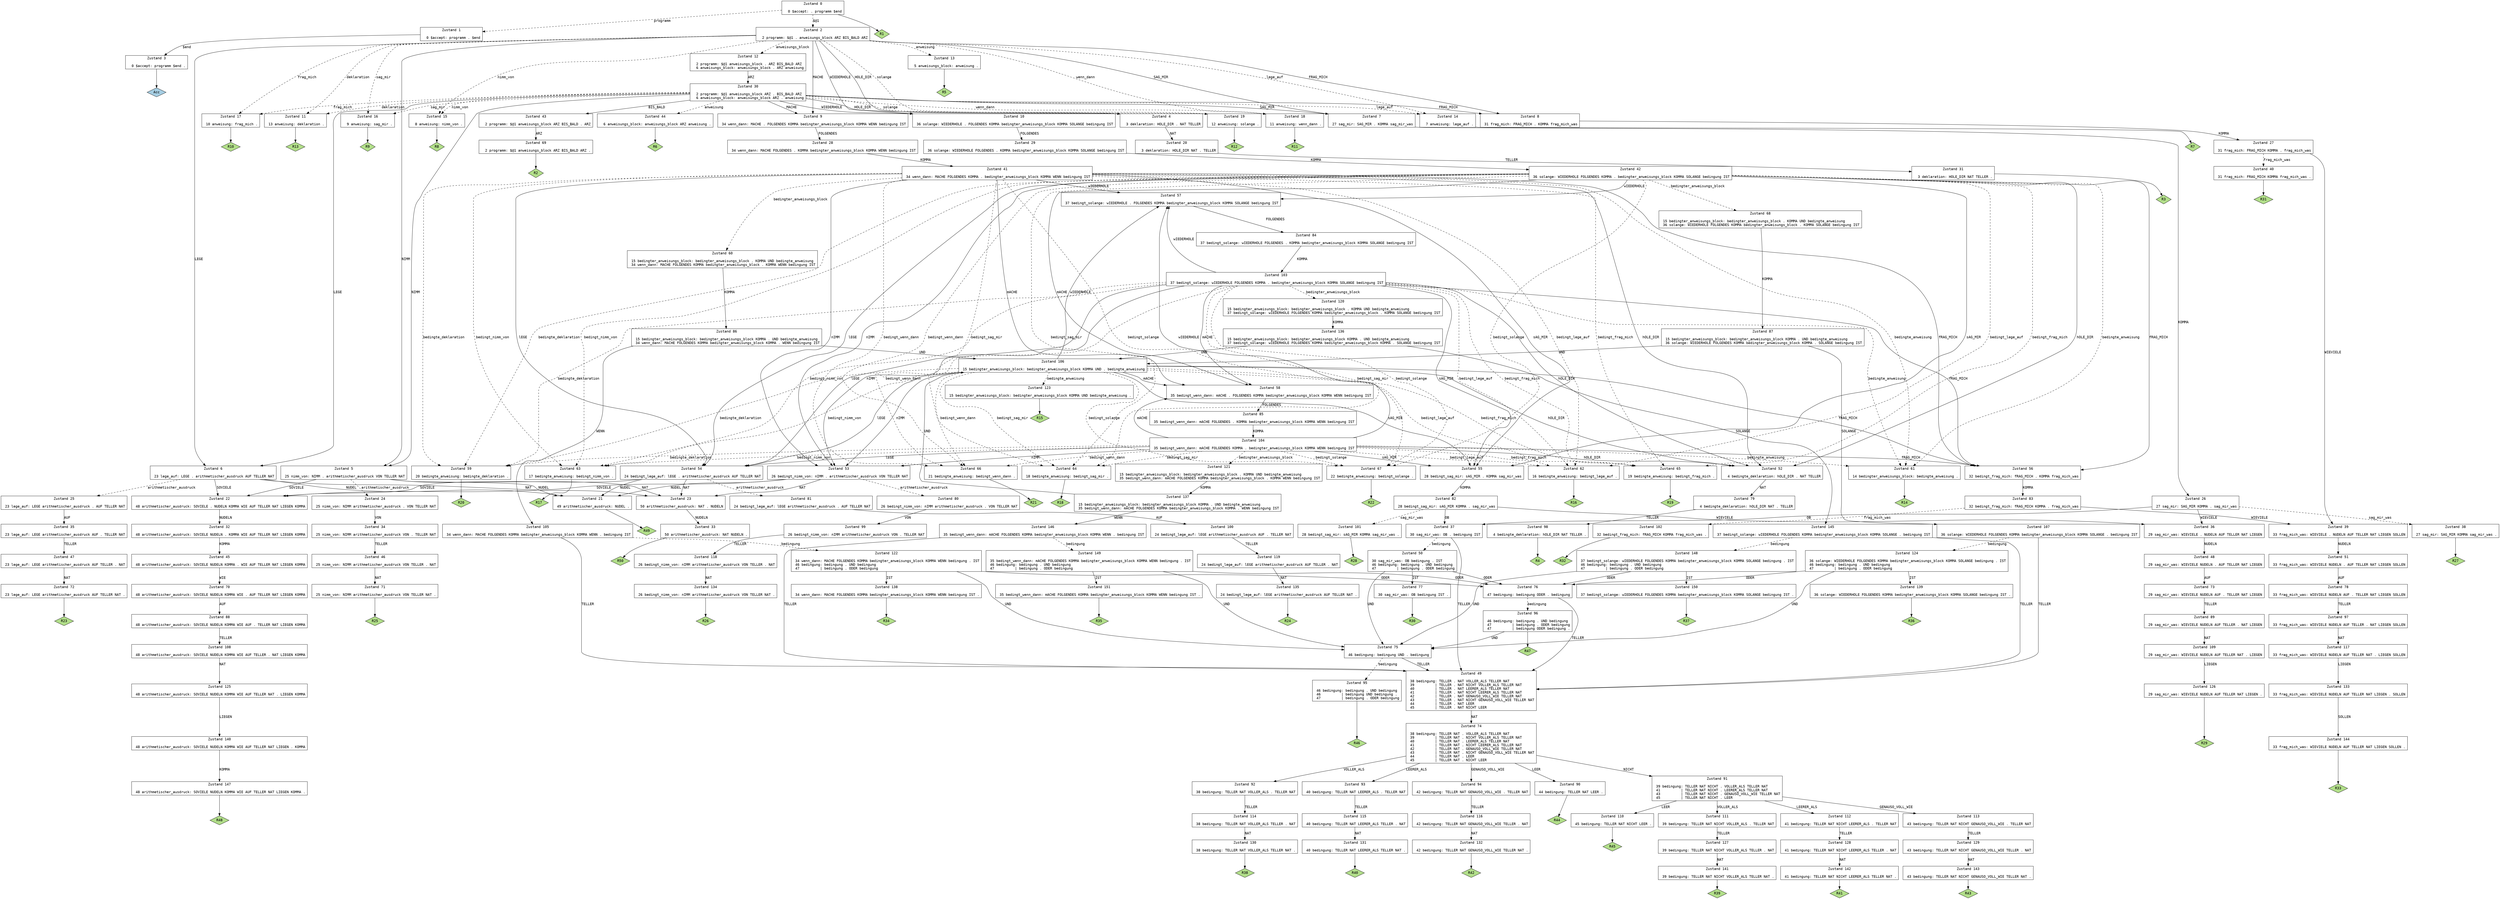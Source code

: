// Generiert durch GNU Bison 3.0.4.
// Melden Sie Fehler an <bug-bison@gnu.org>.
// Homepage: <http://www.gnu.org/software/bison/>.

digraph "parser.y"
{
  node [fontname = courier, shape = box, colorscheme = paired6]
  edge [fontname = courier]

  0 [label="Zustand 0\n\l  0 $accept: . programm $end\l"]
  0 -> 1 [style=dashed label="programm"]
  0 -> 2 [style=dashed label="$@1"]
  0 -> "0R1" [style=solid]
 "0R1" [label="R1", fillcolor=3, shape=diamond, style=filled]
  1 [label="Zustand 1\n\l  0 $accept: programm . $end\l"]
  1 -> 3 [style=solid label="$end"]
  2 [label="Zustand 2\n\l  2 programm: $@1 . anweisungs_block ARZ BIS_BALD ARZ\l"]
  2 -> 4 [style=solid label="HOLE_DIR"]
  2 -> 5 [style=solid label="NIMM"]
  2 -> 6 [style=solid label="LEGE"]
  2 -> 7 [style=solid label="SAG_MIR"]
  2 -> 8 [style=solid label="FRAG_MICH"]
  2 -> 9 [style=solid label="MACHE"]
  2 -> 10 [style=solid label="WIEDERHOLE"]
  2 -> 11 [style=dashed label="deklaration"]
  2 -> 12 [style=dashed label="anweisungs_block"]
  2 -> 13 [style=dashed label="anweisung"]
  2 -> 14 [style=dashed label="lege_auf"]
  2 -> 15 [style=dashed label="nimm_von"]
  2 -> 16 [style=dashed label="sag_mir"]
  2 -> 17 [style=dashed label="frag_mich"]
  2 -> 18 [style=dashed label="wenn_dann"]
  2 -> 19 [style=dashed label="solange"]
  3 [label="Zustand 3\n\l  0 $accept: programm $end .\l"]
  3 -> "3R0" [style=solid]
 "3R0" [label="Acc", fillcolor=1, shape=diamond, style=filled]
  4 [label="Zustand 4\n\l  3 deklaration: HOLE_DIR . NAT TELLER\l"]
  4 -> 20 [style=solid label="NAT"]
  5 [label="Zustand 5\n\l 25 nimm_von: NIMM . arithmetischer_ausdruck VON TELLER NAT\l"]
  5 -> 21 [style=solid label="NUDEL"]
  5 -> 22 [style=solid label="SOVIELE"]
  5 -> 23 [style=solid label="NAT"]
  5 -> 24 [style=dashed label="arithmetischer_ausdruck"]
  6 [label="Zustand 6\n\l 23 lege_auf: LEGE . arithmetischer_ausdruck AUF TELLER NAT\l"]
  6 -> 21 [style=solid label="NUDEL"]
  6 -> 22 [style=solid label="SOVIELE"]
  6 -> 23 [style=solid label="NAT"]
  6 -> 25 [style=dashed label="arithmetischer_ausdruck"]
  7 [label="Zustand 7\n\l 27 sag_mir: SAG_MIR . KOMMA sag_mir_was\l"]
  7 -> 26 [style=solid label="KOMMA"]
  8 [label="Zustand 8\n\l 31 frag_mich: FRAG_MICH . KOMMA frag_mich_was\l"]
  8 -> 27 [style=solid label="KOMMA"]
  9 [label="Zustand 9\n\l 34 wenn_dann: MACHE . FOLGENDES KOMMA bedingter_anweisungs_block KOMMA WENN bedingung IST\l"]
  9 -> 28 [style=solid label="FOLGENDES"]
  10 [label="Zustand 10\n\l 36 solange: WIEDERHOLE . FOLGENDES KOMMA bedingter_anweisungs_block KOMMA SOLANGE bedingung IST\l"]
  10 -> 29 [style=solid label="FOLGENDES"]
  11 [label="Zustand 11\n\l 13 anweisung: deklaration .\l"]
  11 -> "11R13" [style=solid]
 "11R13" [label="R13", fillcolor=3, shape=diamond, style=filled]
  12 [label="Zustand 12\n\l  2 programm: $@1 anweisungs_block . ARZ BIS_BALD ARZ\l  6 anweisungs_block: anweisungs_block . ARZ anweisung\l"]
  12 -> 30 [style=solid label="ARZ"]
  13 [label="Zustand 13\n\l  5 anweisungs_block: anweisung .\l"]
  13 -> "13R5" [style=solid]
 "13R5" [label="R5", fillcolor=3, shape=diamond, style=filled]
  14 [label="Zustand 14\n\l  7 anweisung: lege_auf .\l"]
  14 -> "14R7" [style=solid]
 "14R7" [label="R7", fillcolor=3, shape=diamond, style=filled]
  15 [label="Zustand 15\n\l  8 anweisung: nimm_von .\l"]
  15 -> "15R8" [style=solid]
 "15R8" [label="R8", fillcolor=3, shape=diamond, style=filled]
  16 [label="Zustand 16\n\l  9 anweisung: sag_mir .\l"]
  16 -> "16R9" [style=solid]
 "16R9" [label="R9", fillcolor=3, shape=diamond, style=filled]
  17 [label="Zustand 17\n\l 10 anweisung: frag_mich .\l"]
  17 -> "17R10" [style=solid]
 "17R10" [label="R10", fillcolor=3, shape=diamond, style=filled]
  18 [label="Zustand 18\n\l 11 anweisung: wenn_dann .\l"]
  18 -> "18R11" [style=solid]
 "18R11" [label="R11", fillcolor=3, shape=diamond, style=filled]
  19 [label="Zustand 19\n\l 12 anweisung: solange .\l"]
  19 -> "19R12" [style=solid]
 "19R12" [label="R12", fillcolor=3, shape=diamond, style=filled]
  20 [label="Zustand 20\n\l  3 deklaration: HOLE_DIR NAT . TELLER\l"]
  20 -> 31 [style=solid label="TELLER"]
  21 [label="Zustand 21\n\l 49 arithmetischer_ausdruck: NUDEL .\l"]
  21 -> "21R49" [style=solid]
 "21R49" [label="R49", fillcolor=3, shape=diamond, style=filled]
  22 [label="Zustand 22\n\l 48 arithmetischer_ausdruck: SOVIELE . NUDELN KOMMA WIE AUF TELLER NAT LIEGEN KOMMA\l"]
  22 -> 32 [style=solid label="NUDELN"]
  23 [label="Zustand 23\n\l 50 arithmetischer_ausdruck: NAT . NUDELN\l"]
  23 -> 33 [style=solid label="NUDELN"]
  24 [label="Zustand 24\n\l 25 nimm_von: NIMM arithmetischer_ausdruck . VON TELLER NAT\l"]
  24 -> 34 [style=solid label="VON"]
  25 [label="Zustand 25\n\l 23 lege_auf: LEGE arithmetischer_ausdruck . AUF TELLER NAT\l"]
  25 -> 35 [style=solid label="AUF"]
  26 [label="Zustand 26\n\l 27 sag_mir: SAG_MIR KOMMA . sag_mir_was\l"]
  26 -> 36 [style=solid label="WIEVIELE"]
  26 -> 37 [style=solid label="OB"]
  26 -> 38 [style=dashed label="sag_mir_was"]
  27 [label="Zustand 27\n\l 31 frag_mich: FRAG_MICH KOMMA . frag_mich_was\l"]
  27 -> 39 [style=solid label="WIEVIELE"]
  27 -> 40 [style=dashed label="frag_mich_was"]
  28 [label="Zustand 28\n\l 34 wenn_dann: MACHE FOLGENDES . KOMMA bedingter_anweisungs_block KOMMA WENN bedingung IST\l"]
  28 -> 41 [style=solid label="KOMMA"]
  29 [label="Zustand 29\n\l 36 solange: WIEDERHOLE FOLGENDES . KOMMA bedingter_anweisungs_block KOMMA SOLANGE bedingung IST\l"]
  29 -> 42 [style=solid label="KOMMA"]
  30 [label="Zustand 30\n\l  2 programm: $@1 anweisungs_block ARZ . BIS_BALD ARZ\l  6 anweisungs_block: anweisungs_block ARZ . anweisung\l"]
  30 -> 4 [style=solid label="HOLE_DIR"]
  30 -> 5 [style=solid label="NIMM"]
  30 -> 6 [style=solid label="LEGE"]
  30 -> 7 [style=solid label="SAG_MIR"]
  30 -> 8 [style=solid label="FRAG_MICH"]
  30 -> 9 [style=solid label="MACHE"]
  30 -> 10 [style=solid label="WIEDERHOLE"]
  30 -> 43 [style=solid label="BIS_BALD"]
  30 -> 11 [style=dashed label="deklaration"]
  30 -> 44 [style=dashed label="anweisung"]
  30 -> 14 [style=dashed label="lege_auf"]
  30 -> 15 [style=dashed label="nimm_von"]
  30 -> 16 [style=dashed label="sag_mir"]
  30 -> 17 [style=dashed label="frag_mich"]
  30 -> 18 [style=dashed label="wenn_dann"]
  30 -> 19 [style=dashed label="solange"]
  31 [label="Zustand 31\n\l  3 deklaration: HOLE_DIR NAT TELLER .\l"]
  31 -> "31R3" [style=solid]
 "31R3" [label="R3", fillcolor=3, shape=diamond, style=filled]
  32 [label="Zustand 32\n\l 48 arithmetischer_ausdruck: SOVIELE NUDELN . KOMMA WIE AUF TELLER NAT LIEGEN KOMMA\l"]
  32 -> 45 [style=solid label="KOMMA"]
  33 [label="Zustand 33\n\l 50 arithmetischer_ausdruck: NAT NUDELN .\l"]
  33 -> "33R50" [style=solid]
 "33R50" [label="R50", fillcolor=3, shape=diamond, style=filled]
  34 [label="Zustand 34\n\l 25 nimm_von: NIMM arithmetischer_ausdruck VON . TELLER NAT\l"]
  34 -> 46 [style=solid label="TELLER"]
  35 [label="Zustand 35\n\l 23 lege_auf: LEGE arithmetischer_ausdruck AUF . TELLER NAT\l"]
  35 -> 47 [style=solid label="TELLER"]
  36 [label="Zustand 36\n\l 29 sag_mir_was: WIEVIELE . NUDELN AUF TELLER NAT LIEGEN\l"]
  36 -> 48 [style=solid label="NUDELN"]
  37 [label="Zustand 37\n\l 30 sag_mir_was: OB . bedingung IST\l"]
  37 -> 49 [style=solid label="TELLER"]
  37 -> 50 [style=dashed label="bedingung"]
  38 [label="Zustand 38\n\l 27 sag_mir: SAG_MIR KOMMA sag_mir_was .\l"]
  38 -> "38R27" [style=solid]
 "38R27" [label="R27", fillcolor=3, shape=diamond, style=filled]
  39 [label="Zustand 39\n\l 33 frag_mich_was: WIEVIELE . NUDELN AUF TELLER NAT LIEGEN SOLLEN\l"]
  39 -> 51 [style=solid label="NUDELN"]
  40 [label="Zustand 40\n\l 31 frag_mich: FRAG_MICH KOMMA frag_mich_was .\l"]
  40 -> "40R31" [style=solid]
 "40R31" [label="R31", fillcolor=3, shape=diamond, style=filled]
  41 [label="Zustand 41\n\l 34 wenn_dann: MACHE FOLGENDES KOMMA . bedingter_anweisungs_block KOMMA WENN bedingung IST\l"]
  41 -> 52 [style=solid label="hOLE_DIR"]
  41 -> 53 [style=solid label="nIMM"]
  41 -> 54 [style=solid label="lEGE"]
  41 -> 55 [style=solid label="sAG_MIR"]
  41 -> 56 [style=solid label="fRAG_MICH"]
  41 -> 57 [style=solid label="wIEDERHOLE"]
  41 -> 58 [style=solid label="mACHE"]
  41 -> 59 [style=dashed label="bedingte_deklaration"]
  41 -> 60 [style=dashed label="bedingter_anweisungs_block"]
  41 -> 61 [style=dashed label="bedingte_anweisung"]
  41 -> 62 [style=dashed label="bedingt_lege_auf"]
  41 -> 63 [style=dashed label="bedingt_nimm_von"]
  41 -> 64 [style=dashed label="bedingt_sag_mir"]
  41 -> 65 [style=dashed label="bedingt_frag_mich"]
  41 -> 66 [style=dashed label="bedingt_wenn_dann"]
  41 -> 67 [style=dashed label="bedingt_solange"]
  42 [label="Zustand 42\n\l 36 solange: WIEDERHOLE FOLGENDES KOMMA . bedingter_anweisungs_block KOMMA SOLANGE bedingung IST\l"]
  42 -> 52 [style=solid label="hOLE_DIR"]
  42 -> 53 [style=solid label="nIMM"]
  42 -> 54 [style=solid label="lEGE"]
  42 -> 55 [style=solid label="sAG_MIR"]
  42 -> 56 [style=solid label="fRAG_MICH"]
  42 -> 57 [style=solid label="wIEDERHOLE"]
  42 -> 58 [style=solid label="mACHE"]
  42 -> 59 [style=dashed label="bedingte_deklaration"]
  42 -> 68 [style=dashed label="bedingter_anweisungs_block"]
  42 -> 61 [style=dashed label="bedingte_anweisung"]
  42 -> 62 [style=dashed label="bedingt_lege_auf"]
  42 -> 63 [style=dashed label="bedingt_nimm_von"]
  42 -> 64 [style=dashed label="bedingt_sag_mir"]
  42 -> 65 [style=dashed label="bedingt_frag_mich"]
  42 -> 66 [style=dashed label="bedingt_wenn_dann"]
  42 -> 67 [style=dashed label="bedingt_solange"]
  43 [label="Zustand 43\n\l  2 programm: $@1 anweisungs_block ARZ BIS_BALD . ARZ\l"]
  43 -> 69 [style=solid label="ARZ"]
  44 [label="Zustand 44\n\l  6 anweisungs_block: anweisungs_block ARZ anweisung .\l"]
  44 -> "44R6" [style=solid]
 "44R6" [label="R6", fillcolor=3, shape=diamond, style=filled]
  45 [label="Zustand 45\n\l 48 arithmetischer_ausdruck: SOVIELE NUDELN KOMMA . WIE AUF TELLER NAT LIEGEN KOMMA\l"]
  45 -> 70 [style=solid label="WIE"]
  46 [label="Zustand 46\n\l 25 nimm_von: NIMM arithmetischer_ausdruck VON TELLER . NAT\l"]
  46 -> 71 [style=solid label="NAT"]
  47 [label="Zustand 47\n\l 23 lege_auf: LEGE arithmetischer_ausdruck AUF TELLER . NAT\l"]
  47 -> 72 [style=solid label="NAT"]
  48 [label="Zustand 48\n\l 29 sag_mir_was: WIEVIELE NUDELN . AUF TELLER NAT LIEGEN\l"]
  48 -> 73 [style=solid label="AUF"]
  49 [label="Zustand 49\n\l 38 bedingung: TELLER . NAT VOLLER_ALS TELLER NAT\l 39          | TELLER . NAT NICHT VOLLER_ALS TELLER NAT\l 40          | TELLER . NAT LEERER_ALS TELLER NAT\l 41          | TELLER . NAT NICHT LEERER_ALS TELLER NAT\l 42          | TELLER . NAT GENAUSO_VOLL_WIE TELLER NAT\l 43          | TELLER . NAT NICHT GENAUSO_VOLL_WIE TELLER NAT\l 44          | TELLER . NAT LEER\l 45          | TELLER . NAT NICHT LEER\l"]
  49 -> 74 [style=solid label="NAT"]
  50 [label="Zustand 50\n\l 30 sag_mir_was: OB bedingung . IST\l 46 bedingung: bedingung . UND bedingung\l 47          | bedingung . ODER bedingung\l"]
  50 -> 75 [style=solid label="UND"]
  50 -> 76 [style=solid label="ODER"]
  50 -> 77 [style=solid label="IST"]
  51 [label="Zustand 51\n\l 33 frag_mich_was: WIEVIELE NUDELN . AUF TELLER NAT LIEGEN SOLLEN\l"]
  51 -> 78 [style=solid label="AUF"]
  52 [label="Zustand 52\n\l  4 bedingte_deklaration: hOLE_DIR . NAT TELLER\l"]
  52 -> 79 [style=solid label="NAT"]
  53 [label="Zustand 53\n\l 26 bedingt_nimm_von: nIMM . arithmetischer_ausdruck VON TELLER NAT\l"]
  53 -> 21 [style=solid label="NUDEL"]
  53 -> 22 [style=solid label="SOVIELE"]
  53 -> 23 [style=solid label="NAT"]
  53 -> 80 [style=dashed label="arithmetischer_ausdruck"]
  54 [label="Zustand 54\n\l 24 bedingt_lege_auf: lEGE . arithmetischer_ausdruck AUF TELLER NAT\l"]
  54 -> 21 [style=solid label="NUDEL"]
  54 -> 22 [style=solid label="SOVIELE"]
  54 -> 23 [style=solid label="NAT"]
  54 -> 81 [style=dashed label="arithmetischer_ausdruck"]
  55 [label="Zustand 55\n\l 28 bedingt_sag_mir: sAG_MIR . KOMMA sag_mir_was\l"]
  55 -> 82 [style=solid label="KOMMA"]
  56 [label="Zustand 56\n\l 32 bedingt_frag_mich: fRAG_MICH . KOMMA frag_mich_was\l"]
  56 -> 83 [style=solid label="KOMMA"]
  57 [label="Zustand 57\n\l 37 bedingt_solange: wIEDERHOLE . FOLGENDES KOMMA bedingter_anweisungs_block KOMMA SOLANGE bedingung IST\l"]
  57 -> 84 [style=solid label="FOLGENDES"]
  58 [label="Zustand 58\n\l 35 bedingt_wenn_dann: mACHE . FOLGENDES KOMMA bedingter_anweisungs_block KOMMA WENN bedingung IST\l"]
  58 -> 85 [style=solid label="FOLGENDES"]
  59 [label="Zustand 59\n\l 20 bedingte_anweisung: bedingte_deklaration .\l"]
  59 -> "59R20" [style=solid]
 "59R20" [label="R20", fillcolor=3, shape=diamond, style=filled]
  60 [label="Zustand 60\n\l 15 bedingter_anweisungs_block: bedingter_anweisungs_block . KOMMA UND bedingte_anweisung\l 34 wenn_dann: MACHE FOLGENDES KOMMA bedingter_anweisungs_block . KOMMA WENN bedingung IST\l"]
  60 -> 86 [style=solid label="KOMMA"]
  61 [label="Zustand 61\n\l 14 bedingter_anweisungs_block: bedingte_anweisung .\l"]
  61 -> "61R14" [style=solid]
 "61R14" [label="R14", fillcolor=3, shape=diamond, style=filled]
  62 [label="Zustand 62\n\l 16 bedingte_anweisung: bedingt_lege_auf .\l"]
  62 -> "62R16" [style=solid]
 "62R16" [label="R16", fillcolor=3, shape=diamond, style=filled]
  63 [label="Zustand 63\n\l 17 bedingte_anweisung: bedingt_nimm_von .\l"]
  63 -> "63R17" [style=solid]
 "63R17" [label="R17", fillcolor=3, shape=diamond, style=filled]
  64 [label="Zustand 64\n\l 18 bedingte_anweisung: bedingt_sag_mir .\l"]
  64 -> "64R18" [style=solid]
 "64R18" [label="R18", fillcolor=3, shape=diamond, style=filled]
  65 [label="Zustand 65\n\l 19 bedingte_anweisung: bedingt_frag_mich .\l"]
  65 -> "65R19" [style=solid]
 "65R19" [label="R19", fillcolor=3, shape=diamond, style=filled]
  66 [label="Zustand 66\n\l 21 bedingte_anweisung: bedingt_wenn_dann .\l"]
  66 -> "66R21" [style=solid]
 "66R21" [label="R21", fillcolor=3, shape=diamond, style=filled]
  67 [label="Zustand 67\n\l 22 bedingte_anweisung: bedingt_solange .\l"]
  67 -> "67R22" [style=solid]
 "67R22" [label="R22", fillcolor=3, shape=diamond, style=filled]
  68 [label="Zustand 68\n\l 15 bedingter_anweisungs_block: bedingter_anweisungs_block . KOMMA UND bedingte_anweisung\l 36 solange: WIEDERHOLE FOLGENDES KOMMA bedingter_anweisungs_block . KOMMA SOLANGE bedingung IST\l"]
  68 -> 87 [style=solid label="KOMMA"]
  69 [label="Zustand 69\n\l  2 programm: $@1 anweisungs_block ARZ BIS_BALD ARZ .\l"]
  69 -> "69R2" [style=solid]
 "69R2" [label="R2", fillcolor=3, shape=diamond, style=filled]
  70 [label="Zustand 70\n\l 48 arithmetischer_ausdruck: SOVIELE NUDELN KOMMA WIE . AUF TELLER NAT LIEGEN KOMMA\l"]
  70 -> 88 [style=solid label="AUF"]
  71 [label="Zustand 71\n\l 25 nimm_von: NIMM arithmetischer_ausdruck VON TELLER NAT .\l"]
  71 -> "71R25" [style=solid]
 "71R25" [label="R25", fillcolor=3, shape=diamond, style=filled]
  72 [label="Zustand 72\n\l 23 lege_auf: LEGE arithmetischer_ausdruck AUF TELLER NAT .\l"]
  72 -> "72R23" [style=solid]
 "72R23" [label="R23", fillcolor=3, shape=diamond, style=filled]
  73 [label="Zustand 73\n\l 29 sag_mir_was: WIEVIELE NUDELN AUF . TELLER NAT LIEGEN\l"]
  73 -> 89 [style=solid label="TELLER"]
  74 [label="Zustand 74\n\l 38 bedingung: TELLER NAT . VOLLER_ALS TELLER NAT\l 39          | TELLER NAT . NICHT VOLLER_ALS TELLER NAT\l 40          | TELLER NAT . LEERER_ALS TELLER NAT\l 41          | TELLER NAT . NICHT LEERER_ALS TELLER NAT\l 42          | TELLER NAT . GENAUSO_VOLL_WIE TELLER NAT\l 43          | TELLER NAT . NICHT GENAUSO_VOLL_WIE TELLER NAT\l 44          | TELLER NAT . LEER\l 45          | TELLER NAT . NICHT LEER\l"]
  74 -> 90 [style=solid label="LEER"]
  74 -> 91 [style=solid label="NICHT"]
  74 -> 92 [style=solid label="VOLLER_ALS"]
  74 -> 93 [style=solid label="LEERER_ALS"]
  74 -> 94 [style=solid label="GENAUSO_VOLL_WIE"]
  75 [label="Zustand 75\n\l 46 bedingung: bedingung UND . bedingung\l"]
  75 -> 49 [style=solid label="TELLER"]
  75 -> 95 [style=dashed label="bedingung"]
  76 [label="Zustand 76\n\l 47 bedingung: bedingung ODER . bedingung\l"]
  76 -> 49 [style=solid label="TELLER"]
  76 -> 96 [style=dashed label="bedingung"]
  77 [label="Zustand 77\n\l 30 sag_mir_was: OB bedingung IST .\l"]
  77 -> "77R30" [style=solid]
 "77R30" [label="R30", fillcolor=3, shape=diamond, style=filled]
  78 [label="Zustand 78\n\l 33 frag_mich_was: WIEVIELE NUDELN AUF . TELLER NAT LIEGEN SOLLEN\l"]
  78 -> 97 [style=solid label="TELLER"]
  79 [label="Zustand 79\n\l  4 bedingte_deklaration: hOLE_DIR NAT . TELLER\l"]
  79 -> 98 [style=solid label="TELLER"]
  80 [label="Zustand 80\n\l 26 bedingt_nimm_von: nIMM arithmetischer_ausdruck . VON TELLER NAT\l"]
  80 -> 99 [style=solid label="VON"]
  81 [label="Zustand 81\n\l 24 bedingt_lege_auf: lEGE arithmetischer_ausdruck . AUF TELLER NAT\l"]
  81 -> 100 [style=solid label="AUF"]
  82 [label="Zustand 82\n\l 28 bedingt_sag_mir: sAG_MIR KOMMA . sag_mir_was\l"]
  82 -> 36 [style=solid label="WIEVIELE"]
  82 -> 37 [style=solid label="OB"]
  82 -> 101 [style=dashed label="sag_mir_was"]
  83 [label="Zustand 83\n\l 32 bedingt_frag_mich: fRAG_MICH KOMMA . frag_mich_was\l"]
  83 -> 39 [style=solid label="WIEVIELE"]
  83 -> 102 [style=dashed label="frag_mich_was"]
  84 [label="Zustand 84\n\l 37 bedingt_solange: wIEDERHOLE FOLGENDES . KOMMA bedingter_anweisungs_block KOMMA SOLANGE bedingung IST\l"]
  84 -> 103 [style=solid label="KOMMA"]
  85 [label="Zustand 85\n\l 35 bedingt_wenn_dann: mACHE FOLGENDES . KOMMA bedingter_anweisungs_block KOMMA WENN bedingung IST\l"]
  85 -> 104 [style=solid label="KOMMA"]
  86 [label="Zustand 86\n\l 15 bedingter_anweisungs_block: bedingter_anweisungs_block KOMMA . UND bedingte_anweisung\l 34 wenn_dann: MACHE FOLGENDES KOMMA bedingter_anweisungs_block KOMMA . WENN bedingung IST\l"]
  86 -> 105 [style=solid label="WENN"]
  86 -> 106 [style=solid label="UND"]
  87 [label="Zustand 87\n\l 15 bedingter_anweisungs_block: bedingter_anweisungs_block KOMMA . UND bedingte_anweisung\l 36 solange: WIEDERHOLE FOLGENDES KOMMA bedingter_anweisungs_block KOMMA . SOLANGE bedingung IST\l"]
  87 -> 107 [style=solid label="SOLANGE"]
  87 -> 106 [style=solid label="UND"]
  88 [label="Zustand 88\n\l 48 arithmetischer_ausdruck: SOVIELE NUDELN KOMMA WIE AUF . TELLER NAT LIEGEN KOMMA\l"]
  88 -> 108 [style=solid label="TELLER"]
  89 [label="Zustand 89\n\l 29 sag_mir_was: WIEVIELE NUDELN AUF TELLER . NAT LIEGEN\l"]
  89 -> 109 [style=solid label="NAT"]
  90 [label="Zustand 90\n\l 44 bedingung: TELLER NAT LEER .\l"]
  90 -> "90R44" [style=solid]
 "90R44" [label="R44", fillcolor=3, shape=diamond, style=filled]
  91 [label="Zustand 91\n\l 39 bedingung: TELLER NAT NICHT . VOLLER_ALS TELLER NAT\l 41          | TELLER NAT NICHT . LEERER_ALS TELLER NAT\l 43          | TELLER NAT NICHT . GENAUSO_VOLL_WIE TELLER NAT\l 45          | TELLER NAT NICHT . LEER\l"]
  91 -> 110 [style=solid label="LEER"]
  91 -> 111 [style=solid label="VOLLER_ALS"]
  91 -> 112 [style=solid label="LEERER_ALS"]
  91 -> 113 [style=solid label="GENAUSO_VOLL_WIE"]
  92 [label="Zustand 92\n\l 38 bedingung: TELLER NAT VOLLER_ALS . TELLER NAT\l"]
  92 -> 114 [style=solid label="TELLER"]
  93 [label="Zustand 93\n\l 40 bedingung: TELLER NAT LEERER_ALS . TELLER NAT\l"]
  93 -> 115 [style=solid label="TELLER"]
  94 [label="Zustand 94\n\l 42 bedingung: TELLER NAT GENAUSO_VOLL_WIE . TELLER NAT\l"]
  94 -> 116 [style=solid label="TELLER"]
  95 [label="Zustand 95\n\l 46 bedingung: bedingung . UND bedingung\l 46          | bedingung UND bedingung .\l 47          | bedingung . ODER bedingung\l"]
  95 -> "95R46" [style=solid]
 "95R46" [label="R46", fillcolor=3, shape=diamond, style=filled]
  96 [label="Zustand 96\n\l 46 bedingung: bedingung . UND bedingung\l 47          | bedingung . ODER bedingung\l 47          | bedingung ODER bedingung .\l"]
  96 -> 75 [style=solid label="UND"]
  96 -> "96R47" [style=solid]
 "96R47" [label="R47", fillcolor=3, shape=diamond, style=filled]
  97 [label="Zustand 97\n\l 33 frag_mich_was: WIEVIELE NUDELN AUF TELLER . NAT LIEGEN SOLLEN\l"]
  97 -> 117 [style=solid label="NAT"]
  98 [label="Zustand 98\n\l  4 bedingte_deklaration: hOLE_DIR NAT TELLER .\l"]
  98 -> "98R4" [style=solid]
 "98R4" [label="R4", fillcolor=3, shape=diamond, style=filled]
  99 [label="Zustand 99\n\l 26 bedingt_nimm_von: nIMM arithmetischer_ausdruck VON . TELLER NAT\l"]
  99 -> 118 [style=solid label="TELLER"]
  100 [label="Zustand 100\n\l 24 bedingt_lege_auf: lEGE arithmetischer_ausdruck AUF . TELLER NAT\l"]
  100 -> 119 [style=solid label="TELLER"]
  101 [label="Zustand 101\n\l 28 bedingt_sag_mir: sAG_MIR KOMMA sag_mir_was .\l"]
  101 -> "101R28" [style=solid]
 "101R28" [label="R28", fillcolor=3, shape=diamond, style=filled]
  102 [label="Zustand 102\n\l 32 bedingt_frag_mich: fRAG_MICH KOMMA frag_mich_was .\l"]
  102 -> "102R32" [style=solid]
 "102R32" [label="R32", fillcolor=3, shape=diamond, style=filled]
  103 [label="Zustand 103\n\l 37 bedingt_solange: wIEDERHOLE FOLGENDES KOMMA . bedingter_anweisungs_block KOMMA SOLANGE bedingung IST\l"]
  103 -> 52 [style=solid label="hOLE_DIR"]
  103 -> 53 [style=solid label="nIMM"]
  103 -> 54 [style=solid label="lEGE"]
  103 -> 55 [style=solid label="sAG_MIR"]
  103 -> 56 [style=solid label="fRAG_MICH"]
  103 -> 57 [style=solid label="wIEDERHOLE"]
  103 -> 58 [style=solid label="mACHE"]
  103 -> 59 [style=dashed label="bedingte_deklaration"]
  103 -> 120 [style=dashed label="bedingter_anweisungs_block"]
  103 -> 61 [style=dashed label="bedingte_anweisung"]
  103 -> 62 [style=dashed label="bedingt_lege_auf"]
  103 -> 63 [style=dashed label="bedingt_nimm_von"]
  103 -> 64 [style=dashed label="bedingt_sag_mir"]
  103 -> 65 [style=dashed label="bedingt_frag_mich"]
  103 -> 66 [style=dashed label="bedingt_wenn_dann"]
  103 -> 67 [style=dashed label="bedingt_solange"]
  104 [label="Zustand 104\n\l 35 bedingt_wenn_dann: mACHE FOLGENDES KOMMA . bedingter_anweisungs_block KOMMA WENN bedingung IST\l"]
  104 -> 52 [style=solid label="hOLE_DIR"]
  104 -> 53 [style=solid label="nIMM"]
  104 -> 54 [style=solid label="lEGE"]
  104 -> 55 [style=solid label="sAG_MIR"]
  104 -> 56 [style=solid label="fRAG_MICH"]
  104 -> 57 [style=solid label="wIEDERHOLE"]
  104 -> 58 [style=solid label="mACHE"]
  104 -> 59 [style=dashed label="bedingte_deklaration"]
  104 -> 121 [style=dashed label="bedingter_anweisungs_block"]
  104 -> 61 [style=dashed label="bedingte_anweisung"]
  104 -> 62 [style=dashed label="bedingt_lege_auf"]
  104 -> 63 [style=dashed label="bedingt_nimm_von"]
  104 -> 64 [style=dashed label="bedingt_sag_mir"]
  104 -> 65 [style=dashed label="bedingt_frag_mich"]
  104 -> 66 [style=dashed label="bedingt_wenn_dann"]
  104 -> 67 [style=dashed label="bedingt_solange"]
  105 [label="Zustand 105\n\l 34 wenn_dann: MACHE FOLGENDES KOMMA bedingter_anweisungs_block KOMMA WENN . bedingung IST\l"]
  105 -> 49 [style=solid label="TELLER"]
  105 -> 122 [style=dashed label="bedingung"]
  106 [label="Zustand 106\n\l 15 bedingter_anweisungs_block: bedingter_anweisungs_block KOMMA UND . bedingte_anweisung\l"]
  106 -> 52 [style=solid label="hOLE_DIR"]
  106 -> 53 [style=solid label="nIMM"]
  106 -> 54 [style=solid label="lEGE"]
  106 -> 55 [style=solid label="sAG_MIR"]
  106 -> 56 [style=solid label="fRAG_MICH"]
  106 -> 57 [style=solid label="wIEDERHOLE"]
  106 -> 58 [style=solid label="mACHE"]
  106 -> 59 [style=dashed label="bedingte_deklaration"]
  106 -> 123 [style=dashed label="bedingte_anweisung"]
  106 -> 62 [style=dashed label="bedingt_lege_auf"]
  106 -> 63 [style=dashed label="bedingt_nimm_von"]
  106 -> 64 [style=dashed label="bedingt_sag_mir"]
  106 -> 65 [style=dashed label="bedingt_frag_mich"]
  106 -> 66 [style=dashed label="bedingt_wenn_dann"]
  106 -> 67 [style=dashed label="bedingt_solange"]
  107 [label="Zustand 107\n\l 36 solange: WIEDERHOLE FOLGENDES KOMMA bedingter_anweisungs_block KOMMA SOLANGE . bedingung IST\l"]
  107 -> 49 [style=solid label="TELLER"]
  107 -> 124 [style=dashed label="bedingung"]
  108 [label="Zustand 108\n\l 48 arithmetischer_ausdruck: SOVIELE NUDELN KOMMA WIE AUF TELLER . NAT LIEGEN KOMMA\l"]
  108 -> 125 [style=solid label="NAT"]
  109 [label="Zustand 109\n\l 29 sag_mir_was: WIEVIELE NUDELN AUF TELLER NAT . LIEGEN\l"]
  109 -> 126 [style=solid label="LIEGEN"]
  110 [label="Zustand 110\n\l 45 bedingung: TELLER NAT NICHT LEER .\l"]
  110 -> "110R45" [style=solid]
 "110R45" [label="R45", fillcolor=3, shape=diamond, style=filled]
  111 [label="Zustand 111\n\l 39 bedingung: TELLER NAT NICHT VOLLER_ALS . TELLER NAT\l"]
  111 -> 127 [style=solid label="TELLER"]
  112 [label="Zustand 112\n\l 41 bedingung: TELLER NAT NICHT LEERER_ALS . TELLER NAT\l"]
  112 -> 128 [style=solid label="TELLER"]
  113 [label="Zustand 113\n\l 43 bedingung: TELLER NAT NICHT GENAUSO_VOLL_WIE . TELLER NAT\l"]
  113 -> 129 [style=solid label="TELLER"]
  114 [label="Zustand 114\n\l 38 bedingung: TELLER NAT VOLLER_ALS TELLER . NAT\l"]
  114 -> 130 [style=solid label="NAT"]
  115 [label="Zustand 115\n\l 40 bedingung: TELLER NAT LEERER_ALS TELLER . NAT\l"]
  115 -> 131 [style=solid label="NAT"]
  116 [label="Zustand 116\n\l 42 bedingung: TELLER NAT GENAUSO_VOLL_WIE TELLER . NAT\l"]
  116 -> 132 [style=solid label="NAT"]
  117 [label="Zustand 117\n\l 33 frag_mich_was: WIEVIELE NUDELN AUF TELLER NAT . LIEGEN SOLLEN\l"]
  117 -> 133 [style=solid label="LIEGEN"]
  118 [label="Zustand 118\n\l 26 bedingt_nimm_von: nIMM arithmetischer_ausdruck VON TELLER . NAT\l"]
  118 -> 134 [style=solid label="NAT"]
  119 [label="Zustand 119\n\l 24 bedingt_lege_auf: lEGE arithmetischer_ausdruck AUF TELLER . NAT\l"]
  119 -> 135 [style=solid label="NAT"]
  120 [label="Zustand 120\n\l 15 bedingter_anweisungs_block: bedingter_anweisungs_block . KOMMA UND bedingte_anweisung\l 37 bedingt_solange: wIEDERHOLE FOLGENDES KOMMA bedingter_anweisungs_block . KOMMA SOLANGE bedingung IST\l"]
  120 -> 136 [style=solid label="KOMMA"]
  121 [label="Zustand 121\n\l 15 bedingter_anweisungs_block: bedingter_anweisungs_block . KOMMA UND bedingte_anweisung\l 35 bedingt_wenn_dann: mACHE FOLGENDES KOMMA bedingter_anweisungs_block . KOMMA WENN bedingung IST\l"]
  121 -> 137 [style=solid label="KOMMA"]
  122 [label="Zustand 122\n\l 34 wenn_dann: MACHE FOLGENDES KOMMA bedingter_anweisungs_block KOMMA WENN bedingung . IST\l 46 bedingung: bedingung . UND bedingung\l 47          | bedingung . ODER bedingung\l"]
  122 -> 75 [style=solid label="UND"]
  122 -> 76 [style=solid label="ODER"]
  122 -> 138 [style=solid label="IST"]
  123 [label="Zustand 123\n\l 15 bedingter_anweisungs_block: bedingter_anweisungs_block KOMMA UND bedingte_anweisung .\l"]
  123 -> "123R15" [style=solid]
 "123R15" [label="R15", fillcolor=3, shape=diamond, style=filled]
  124 [label="Zustand 124\n\l 36 solange: WIEDERHOLE FOLGENDES KOMMA bedingter_anweisungs_block KOMMA SOLANGE bedingung . IST\l 46 bedingung: bedingung . UND bedingung\l 47          | bedingung . ODER bedingung\l"]
  124 -> 75 [style=solid label="UND"]
  124 -> 76 [style=solid label="ODER"]
  124 -> 139 [style=solid label="IST"]
  125 [label="Zustand 125\n\l 48 arithmetischer_ausdruck: SOVIELE NUDELN KOMMA WIE AUF TELLER NAT . LIEGEN KOMMA\l"]
  125 -> 140 [style=solid label="LIEGEN"]
  126 [label="Zustand 126\n\l 29 sag_mir_was: WIEVIELE NUDELN AUF TELLER NAT LIEGEN .\l"]
  126 -> "126R29" [style=solid]
 "126R29" [label="R29", fillcolor=3, shape=diamond, style=filled]
  127 [label="Zustand 127\n\l 39 bedingung: TELLER NAT NICHT VOLLER_ALS TELLER . NAT\l"]
  127 -> 141 [style=solid label="NAT"]
  128 [label="Zustand 128\n\l 41 bedingung: TELLER NAT NICHT LEERER_ALS TELLER . NAT\l"]
  128 -> 142 [style=solid label="NAT"]
  129 [label="Zustand 129\n\l 43 bedingung: TELLER NAT NICHT GENAUSO_VOLL_WIE TELLER . NAT\l"]
  129 -> 143 [style=solid label="NAT"]
  130 [label="Zustand 130\n\l 38 bedingung: TELLER NAT VOLLER_ALS TELLER NAT .\l"]
  130 -> "130R38" [style=solid]
 "130R38" [label="R38", fillcolor=3, shape=diamond, style=filled]
  131 [label="Zustand 131\n\l 40 bedingung: TELLER NAT LEERER_ALS TELLER NAT .\l"]
  131 -> "131R40" [style=solid]
 "131R40" [label="R40", fillcolor=3, shape=diamond, style=filled]
  132 [label="Zustand 132\n\l 42 bedingung: TELLER NAT GENAUSO_VOLL_WIE TELLER NAT .\l"]
  132 -> "132R42" [style=solid]
 "132R42" [label="R42", fillcolor=3, shape=diamond, style=filled]
  133 [label="Zustand 133\n\l 33 frag_mich_was: WIEVIELE NUDELN AUF TELLER NAT LIEGEN . SOLLEN\l"]
  133 -> 144 [style=solid label="SOLLEN"]
  134 [label="Zustand 134\n\l 26 bedingt_nimm_von: nIMM arithmetischer_ausdruck VON TELLER NAT .\l"]
  134 -> "134R26" [style=solid]
 "134R26" [label="R26", fillcolor=3, shape=diamond, style=filled]
  135 [label="Zustand 135\n\l 24 bedingt_lege_auf: lEGE arithmetischer_ausdruck AUF TELLER NAT .\l"]
  135 -> "135R24" [style=solid]
 "135R24" [label="R24", fillcolor=3, shape=diamond, style=filled]
  136 [label="Zustand 136\n\l 15 bedingter_anweisungs_block: bedingter_anweisungs_block KOMMA . UND bedingte_anweisung\l 37 bedingt_solange: wIEDERHOLE FOLGENDES KOMMA bedingter_anweisungs_block KOMMA . SOLANGE bedingung IST\l"]
  136 -> 145 [style=solid label="SOLANGE"]
  136 -> 106 [style=solid label="UND"]
  137 [label="Zustand 137\n\l 15 bedingter_anweisungs_block: bedingter_anweisungs_block KOMMA . UND bedingte_anweisung\l 35 bedingt_wenn_dann: mACHE FOLGENDES KOMMA bedingter_anweisungs_block KOMMA . WENN bedingung IST\l"]
  137 -> 146 [style=solid label="WENN"]
  137 -> 106 [style=solid label="UND"]
  138 [label="Zustand 138\n\l 34 wenn_dann: MACHE FOLGENDES KOMMA bedingter_anweisungs_block KOMMA WENN bedingung IST .\l"]
  138 -> "138R34" [style=solid]
 "138R34" [label="R34", fillcolor=3, shape=diamond, style=filled]
  139 [label="Zustand 139\n\l 36 solange: WIEDERHOLE FOLGENDES KOMMA bedingter_anweisungs_block KOMMA SOLANGE bedingung IST .\l"]
  139 -> "139R36" [style=solid]
 "139R36" [label="R36", fillcolor=3, shape=diamond, style=filled]
  140 [label="Zustand 140\n\l 48 arithmetischer_ausdruck: SOVIELE NUDELN KOMMA WIE AUF TELLER NAT LIEGEN . KOMMA\l"]
  140 -> 147 [style=solid label="KOMMA"]
  141 [label="Zustand 141\n\l 39 bedingung: TELLER NAT NICHT VOLLER_ALS TELLER NAT .\l"]
  141 -> "141R39" [style=solid]
 "141R39" [label="R39", fillcolor=3, shape=diamond, style=filled]
  142 [label="Zustand 142\n\l 41 bedingung: TELLER NAT NICHT LEERER_ALS TELLER NAT .\l"]
  142 -> "142R41" [style=solid]
 "142R41" [label="R41", fillcolor=3, shape=diamond, style=filled]
  143 [label="Zustand 143\n\l 43 bedingung: TELLER NAT NICHT GENAUSO_VOLL_WIE TELLER NAT .\l"]
  143 -> "143R43" [style=solid]
 "143R43" [label="R43", fillcolor=3, shape=diamond, style=filled]
  144 [label="Zustand 144\n\l 33 frag_mich_was: WIEVIELE NUDELN AUF TELLER NAT LIEGEN SOLLEN .\l"]
  144 -> "144R33" [style=solid]
 "144R33" [label="R33", fillcolor=3, shape=diamond, style=filled]
  145 [label="Zustand 145\n\l 37 bedingt_solange: wIEDERHOLE FOLGENDES KOMMA bedingter_anweisungs_block KOMMA SOLANGE . bedingung IST\l"]
  145 -> 49 [style=solid label="TELLER"]
  145 -> 148 [style=dashed label="bedingung"]
  146 [label="Zustand 146\n\l 35 bedingt_wenn_dann: mACHE FOLGENDES KOMMA bedingter_anweisungs_block KOMMA WENN . bedingung IST\l"]
  146 -> 49 [style=solid label="TELLER"]
  146 -> 149 [style=dashed label="bedingung"]
  147 [label="Zustand 147\n\l 48 arithmetischer_ausdruck: SOVIELE NUDELN KOMMA WIE AUF TELLER NAT LIEGEN KOMMA .\l"]
  147 -> "147R48" [style=solid]
 "147R48" [label="R48", fillcolor=3, shape=diamond, style=filled]
  148 [label="Zustand 148\n\l 37 bedingt_solange: wIEDERHOLE FOLGENDES KOMMA bedingter_anweisungs_block KOMMA SOLANGE bedingung . IST\l 46 bedingung: bedingung . UND bedingung\l 47          | bedingung . ODER bedingung\l"]
  148 -> 75 [style=solid label="UND"]
  148 -> 76 [style=solid label="ODER"]
  148 -> 150 [style=solid label="IST"]
  149 [label="Zustand 149\n\l 35 bedingt_wenn_dann: mACHE FOLGENDES KOMMA bedingter_anweisungs_block KOMMA WENN bedingung . IST\l 46 bedingung: bedingung . UND bedingung\l 47          | bedingung . ODER bedingung\l"]
  149 -> 75 [style=solid label="UND"]
  149 -> 76 [style=solid label="ODER"]
  149 -> 151 [style=solid label="IST"]
  150 [label="Zustand 150\n\l 37 bedingt_solange: wIEDERHOLE FOLGENDES KOMMA bedingter_anweisungs_block KOMMA SOLANGE bedingung IST .\l"]
  150 -> "150R37" [style=solid]
 "150R37" [label="R37", fillcolor=3, shape=diamond, style=filled]
  151 [label="Zustand 151\n\l 35 bedingt_wenn_dann: mACHE FOLGENDES KOMMA bedingter_anweisungs_block KOMMA WENN bedingung IST .\l"]
  151 -> "151R35" [style=solid]
 "151R35" [label="R35", fillcolor=3, shape=diamond, style=filled]
}
